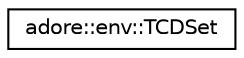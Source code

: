digraph "Graphical Class Hierarchy"
{
 // LATEX_PDF_SIZE
  edge [fontname="Helvetica",fontsize="10",labelfontname="Helvetica",labelfontsize="10"];
  node [fontname="Helvetica",fontsize="10",shape=record];
  rankdir="LR";
  Node0 [label="adore::env::TCDSet",height=0.2,width=0.4,color="black", fillcolor="white", style="filled",URL="$classadore_1_1env_1_1TCDSet.html",tooltip=" "];
}
